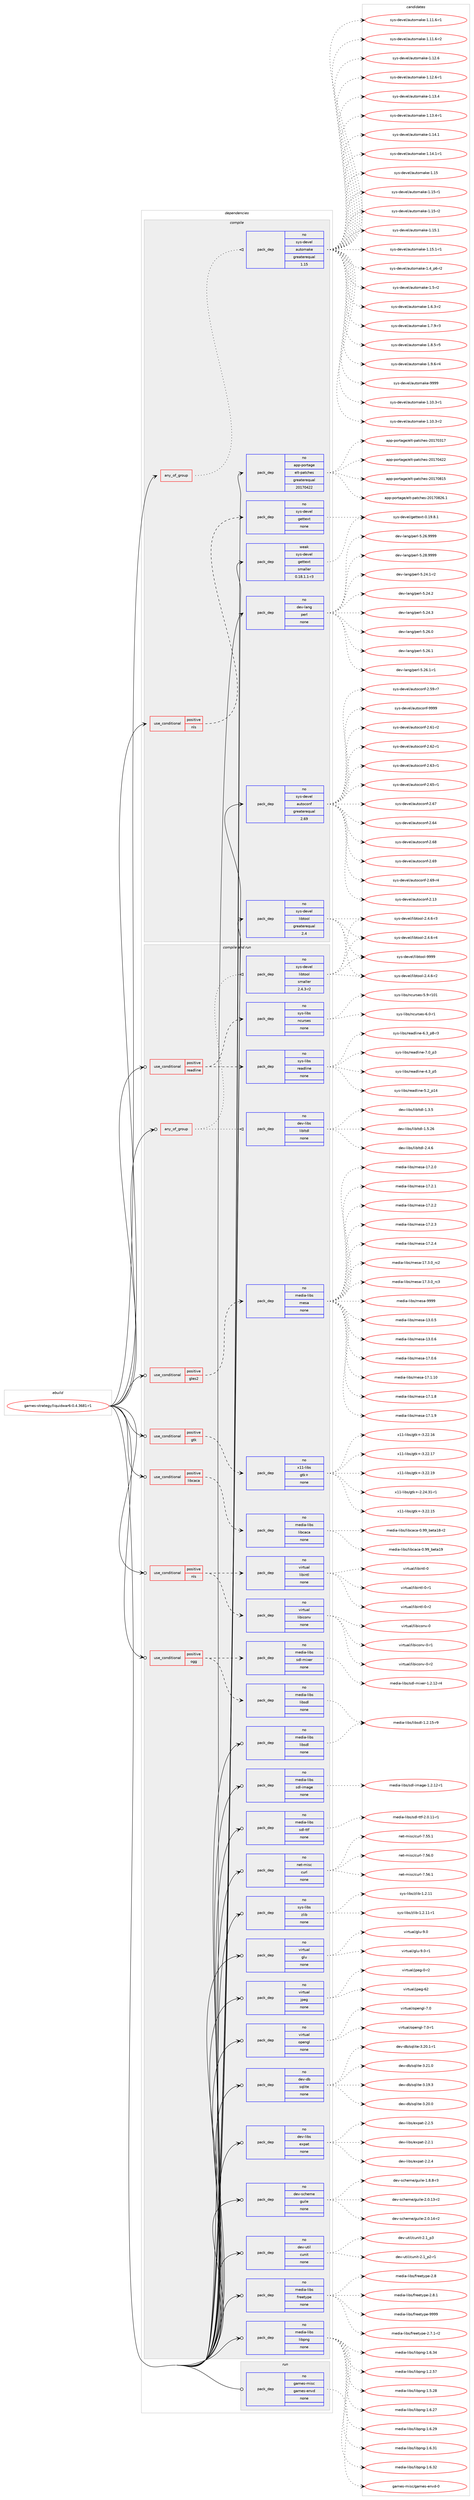 digraph prolog {

# *************
# Graph options
# *************

newrank=true;
concentrate=true;
compound=true;
graph [rankdir=LR,fontname=Helvetica,fontsize=10,ranksep=1.5];#, ranksep=2.5, nodesep=0.2];
edge  [arrowhead=vee];
node  [fontname=Helvetica,fontsize=10];

# **********
# The ebuild
# **********

subgraph cluster_leftcol {
color=gray;
rank=same;
label=<<i>ebuild</i>>;
id [label="games-strategy/liquidwar6-0.4.3681-r1", color=red, width=4, href="../games-strategy/liquidwar6-0.4.3681-r1.svg"];
}

# ****************
# The dependencies
# ****************

subgraph cluster_midcol {
color=gray;
label=<<i>dependencies</i>>;
subgraph cluster_compile {
fillcolor="#eeeeee";
style=filled;
label=<<i>compile</i>>;
subgraph any4714 {
dependency304574 [label=<<TABLE BORDER="0" CELLBORDER="1" CELLSPACING="0" CELLPADDING="4"><TR><TD CELLPADDING="10">any_of_group</TD></TR></TABLE>>, shape=none, color=red];subgraph pack218601 {
dependency304575 [label=<<TABLE BORDER="0" CELLBORDER="1" CELLSPACING="0" CELLPADDING="4" WIDTH="220"><TR><TD ROWSPAN="6" CELLPADDING="30">pack_dep</TD></TR><TR><TD WIDTH="110">no</TD></TR><TR><TD>sys-devel</TD></TR><TR><TD>automake</TD></TR><TR><TD>greaterequal</TD></TR><TR><TD>1.15</TD></TR></TABLE>>, shape=none, color=blue];
}
dependency304574:e -> dependency304575:w [weight=20,style="dotted",arrowhead="oinv"];
}
id:e -> dependency304574:w [weight=20,style="solid",arrowhead="vee"];
subgraph cond81201 {
dependency304576 [label=<<TABLE BORDER="0" CELLBORDER="1" CELLSPACING="0" CELLPADDING="4"><TR><TD ROWSPAN="3" CELLPADDING="10">use_conditional</TD></TR><TR><TD>positive</TD></TR><TR><TD>nls</TD></TR></TABLE>>, shape=none, color=red];
subgraph pack218602 {
dependency304577 [label=<<TABLE BORDER="0" CELLBORDER="1" CELLSPACING="0" CELLPADDING="4" WIDTH="220"><TR><TD ROWSPAN="6" CELLPADDING="30">pack_dep</TD></TR><TR><TD WIDTH="110">no</TD></TR><TR><TD>sys-devel</TD></TR><TR><TD>gettext</TD></TR><TR><TD>none</TD></TR><TR><TD></TD></TR></TABLE>>, shape=none, color=blue];
}
dependency304576:e -> dependency304577:w [weight=20,style="dashed",arrowhead="vee"];
}
id:e -> dependency304576:w [weight=20,style="solid",arrowhead="vee"];
subgraph pack218603 {
dependency304578 [label=<<TABLE BORDER="0" CELLBORDER="1" CELLSPACING="0" CELLPADDING="4" WIDTH="220"><TR><TD ROWSPAN="6" CELLPADDING="30">pack_dep</TD></TR><TR><TD WIDTH="110">no</TD></TR><TR><TD>app-portage</TD></TR><TR><TD>elt-patches</TD></TR><TR><TD>greaterequal</TD></TR><TR><TD>20170422</TD></TR></TABLE>>, shape=none, color=blue];
}
id:e -> dependency304578:w [weight=20,style="solid",arrowhead="vee"];
subgraph pack218604 {
dependency304579 [label=<<TABLE BORDER="0" CELLBORDER="1" CELLSPACING="0" CELLPADDING="4" WIDTH="220"><TR><TD ROWSPAN="6" CELLPADDING="30">pack_dep</TD></TR><TR><TD WIDTH="110">no</TD></TR><TR><TD>dev-lang</TD></TR><TR><TD>perl</TD></TR><TR><TD>none</TD></TR><TR><TD></TD></TR></TABLE>>, shape=none, color=blue];
}
id:e -> dependency304579:w [weight=20,style="solid",arrowhead="vee"];
subgraph pack218605 {
dependency304580 [label=<<TABLE BORDER="0" CELLBORDER="1" CELLSPACING="0" CELLPADDING="4" WIDTH="220"><TR><TD ROWSPAN="6" CELLPADDING="30">pack_dep</TD></TR><TR><TD WIDTH="110">no</TD></TR><TR><TD>sys-devel</TD></TR><TR><TD>autoconf</TD></TR><TR><TD>greaterequal</TD></TR><TR><TD>2.69</TD></TR></TABLE>>, shape=none, color=blue];
}
id:e -> dependency304580:w [weight=20,style="solid",arrowhead="vee"];
subgraph pack218606 {
dependency304581 [label=<<TABLE BORDER="0" CELLBORDER="1" CELLSPACING="0" CELLPADDING="4" WIDTH="220"><TR><TD ROWSPAN="6" CELLPADDING="30">pack_dep</TD></TR><TR><TD WIDTH="110">no</TD></TR><TR><TD>sys-devel</TD></TR><TR><TD>libtool</TD></TR><TR><TD>greaterequal</TD></TR><TR><TD>2.4</TD></TR></TABLE>>, shape=none, color=blue];
}
id:e -> dependency304581:w [weight=20,style="solid",arrowhead="vee"];
subgraph pack218607 {
dependency304582 [label=<<TABLE BORDER="0" CELLBORDER="1" CELLSPACING="0" CELLPADDING="4" WIDTH="220"><TR><TD ROWSPAN="6" CELLPADDING="30">pack_dep</TD></TR><TR><TD WIDTH="110">weak</TD></TR><TR><TD>sys-devel</TD></TR><TR><TD>gettext</TD></TR><TR><TD>smaller</TD></TR><TR><TD>0.18.1.1-r3</TD></TR></TABLE>>, shape=none, color=blue];
}
id:e -> dependency304582:w [weight=20,style="solid",arrowhead="vee"];
}
subgraph cluster_compileandrun {
fillcolor="#eeeeee";
style=filled;
label=<<i>compile and run</i>>;
subgraph any4715 {
dependency304583 [label=<<TABLE BORDER="0" CELLBORDER="1" CELLSPACING="0" CELLPADDING="4"><TR><TD CELLPADDING="10">any_of_group</TD></TR></TABLE>>, shape=none, color=red];subgraph pack218608 {
dependency304584 [label=<<TABLE BORDER="0" CELLBORDER="1" CELLSPACING="0" CELLPADDING="4" WIDTH="220"><TR><TD ROWSPAN="6" CELLPADDING="30">pack_dep</TD></TR><TR><TD WIDTH="110">no</TD></TR><TR><TD>dev-libs</TD></TR><TR><TD>libltdl</TD></TR><TR><TD>none</TD></TR><TR><TD></TD></TR></TABLE>>, shape=none, color=blue];
}
dependency304583:e -> dependency304584:w [weight=20,style="dotted",arrowhead="oinv"];
subgraph pack218609 {
dependency304585 [label=<<TABLE BORDER="0" CELLBORDER="1" CELLSPACING="0" CELLPADDING="4" WIDTH="220"><TR><TD ROWSPAN="6" CELLPADDING="30">pack_dep</TD></TR><TR><TD WIDTH="110">no</TD></TR><TR><TD>sys-devel</TD></TR><TR><TD>libtool</TD></TR><TR><TD>smaller</TD></TR><TR><TD>2.4.3-r2</TD></TR></TABLE>>, shape=none, color=blue];
}
dependency304583:e -> dependency304585:w [weight=20,style="dotted",arrowhead="oinv"];
}
id:e -> dependency304583:w [weight=20,style="solid",arrowhead="odotvee"];
subgraph cond81202 {
dependency304586 [label=<<TABLE BORDER="0" CELLBORDER="1" CELLSPACING="0" CELLPADDING="4"><TR><TD ROWSPAN="3" CELLPADDING="10">use_conditional</TD></TR><TR><TD>positive</TD></TR><TR><TD>gles2</TD></TR></TABLE>>, shape=none, color=red];
subgraph pack218610 {
dependency304587 [label=<<TABLE BORDER="0" CELLBORDER="1" CELLSPACING="0" CELLPADDING="4" WIDTH="220"><TR><TD ROWSPAN="6" CELLPADDING="30">pack_dep</TD></TR><TR><TD WIDTH="110">no</TD></TR><TR><TD>media-libs</TD></TR><TR><TD>mesa</TD></TR><TR><TD>none</TD></TR><TR><TD></TD></TR></TABLE>>, shape=none, color=blue];
}
dependency304586:e -> dependency304587:w [weight=20,style="dashed",arrowhead="vee"];
}
id:e -> dependency304586:w [weight=20,style="solid",arrowhead="odotvee"];
subgraph cond81203 {
dependency304588 [label=<<TABLE BORDER="0" CELLBORDER="1" CELLSPACING="0" CELLPADDING="4"><TR><TD ROWSPAN="3" CELLPADDING="10">use_conditional</TD></TR><TR><TD>positive</TD></TR><TR><TD>gtk</TD></TR></TABLE>>, shape=none, color=red];
subgraph pack218611 {
dependency304589 [label=<<TABLE BORDER="0" CELLBORDER="1" CELLSPACING="0" CELLPADDING="4" WIDTH="220"><TR><TD ROWSPAN="6" CELLPADDING="30">pack_dep</TD></TR><TR><TD WIDTH="110">no</TD></TR><TR><TD>x11-libs</TD></TR><TR><TD>gtk+</TD></TR><TR><TD>none</TD></TR><TR><TD></TD></TR></TABLE>>, shape=none, color=blue];
}
dependency304588:e -> dependency304589:w [weight=20,style="dashed",arrowhead="vee"];
}
id:e -> dependency304588:w [weight=20,style="solid",arrowhead="odotvee"];
subgraph cond81204 {
dependency304590 [label=<<TABLE BORDER="0" CELLBORDER="1" CELLSPACING="0" CELLPADDING="4"><TR><TD ROWSPAN="3" CELLPADDING="10">use_conditional</TD></TR><TR><TD>positive</TD></TR><TR><TD>libcaca</TD></TR></TABLE>>, shape=none, color=red];
subgraph pack218612 {
dependency304591 [label=<<TABLE BORDER="0" CELLBORDER="1" CELLSPACING="0" CELLPADDING="4" WIDTH="220"><TR><TD ROWSPAN="6" CELLPADDING="30">pack_dep</TD></TR><TR><TD WIDTH="110">no</TD></TR><TR><TD>media-libs</TD></TR><TR><TD>libcaca</TD></TR><TR><TD>none</TD></TR><TR><TD></TD></TR></TABLE>>, shape=none, color=blue];
}
dependency304590:e -> dependency304591:w [weight=20,style="dashed",arrowhead="vee"];
}
id:e -> dependency304590:w [weight=20,style="solid",arrowhead="odotvee"];
subgraph cond81205 {
dependency304592 [label=<<TABLE BORDER="0" CELLBORDER="1" CELLSPACING="0" CELLPADDING="4"><TR><TD ROWSPAN="3" CELLPADDING="10">use_conditional</TD></TR><TR><TD>positive</TD></TR><TR><TD>nls</TD></TR></TABLE>>, shape=none, color=red];
subgraph pack218613 {
dependency304593 [label=<<TABLE BORDER="0" CELLBORDER="1" CELLSPACING="0" CELLPADDING="4" WIDTH="220"><TR><TD ROWSPAN="6" CELLPADDING="30">pack_dep</TD></TR><TR><TD WIDTH="110">no</TD></TR><TR><TD>virtual</TD></TR><TR><TD>libintl</TD></TR><TR><TD>none</TD></TR><TR><TD></TD></TR></TABLE>>, shape=none, color=blue];
}
dependency304592:e -> dependency304593:w [weight=20,style="dashed",arrowhead="vee"];
subgraph pack218614 {
dependency304594 [label=<<TABLE BORDER="0" CELLBORDER="1" CELLSPACING="0" CELLPADDING="4" WIDTH="220"><TR><TD ROWSPAN="6" CELLPADDING="30">pack_dep</TD></TR><TR><TD WIDTH="110">no</TD></TR><TR><TD>virtual</TD></TR><TR><TD>libiconv</TD></TR><TR><TD>none</TD></TR><TR><TD></TD></TR></TABLE>>, shape=none, color=blue];
}
dependency304592:e -> dependency304594:w [weight=20,style="dashed",arrowhead="vee"];
}
id:e -> dependency304592:w [weight=20,style="solid",arrowhead="odotvee"];
subgraph cond81206 {
dependency304595 [label=<<TABLE BORDER="0" CELLBORDER="1" CELLSPACING="0" CELLPADDING="4"><TR><TD ROWSPAN="3" CELLPADDING="10">use_conditional</TD></TR><TR><TD>positive</TD></TR><TR><TD>ogg</TD></TR></TABLE>>, shape=none, color=red];
subgraph pack218615 {
dependency304596 [label=<<TABLE BORDER="0" CELLBORDER="1" CELLSPACING="0" CELLPADDING="4" WIDTH="220"><TR><TD ROWSPAN="6" CELLPADDING="30">pack_dep</TD></TR><TR><TD WIDTH="110">no</TD></TR><TR><TD>media-libs</TD></TR><TR><TD>libsdl</TD></TR><TR><TD>none</TD></TR><TR><TD></TD></TR></TABLE>>, shape=none, color=blue];
}
dependency304595:e -> dependency304596:w [weight=20,style="dashed",arrowhead="vee"];
subgraph pack218616 {
dependency304597 [label=<<TABLE BORDER="0" CELLBORDER="1" CELLSPACING="0" CELLPADDING="4" WIDTH="220"><TR><TD ROWSPAN="6" CELLPADDING="30">pack_dep</TD></TR><TR><TD WIDTH="110">no</TD></TR><TR><TD>media-libs</TD></TR><TR><TD>sdl-mixer</TD></TR><TR><TD>none</TD></TR><TR><TD></TD></TR></TABLE>>, shape=none, color=blue];
}
dependency304595:e -> dependency304597:w [weight=20,style="dashed",arrowhead="vee"];
}
id:e -> dependency304595:w [weight=20,style="solid",arrowhead="odotvee"];
subgraph cond81207 {
dependency304598 [label=<<TABLE BORDER="0" CELLBORDER="1" CELLSPACING="0" CELLPADDING="4"><TR><TD ROWSPAN="3" CELLPADDING="10">use_conditional</TD></TR><TR><TD>positive</TD></TR><TR><TD>readline</TD></TR></TABLE>>, shape=none, color=red];
subgraph pack218617 {
dependency304599 [label=<<TABLE BORDER="0" CELLBORDER="1" CELLSPACING="0" CELLPADDING="4" WIDTH="220"><TR><TD ROWSPAN="6" CELLPADDING="30">pack_dep</TD></TR><TR><TD WIDTH="110">no</TD></TR><TR><TD>sys-libs</TD></TR><TR><TD>ncurses</TD></TR><TR><TD>none</TD></TR><TR><TD></TD></TR></TABLE>>, shape=none, color=blue];
}
dependency304598:e -> dependency304599:w [weight=20,style="dashed",arrowhead="vee"];
subgraph pack218618 {
dependency304600 [label=<<TABLE BORDER="0" CELLBORDER="1" CELLSPACING="0" CELLPADDING="4" WIDTH="220"><TR><TD ROWSPAN="6" CELLPADDING="30">pack_dep</TD></TR><TR><TD WIDTH="110">no</TD></TR><TR><TD>sys-libs</TD></TR><TR><TD>readline</TD></TR><TR><TD>none</TD></TR><TR><TD></TD></TR></TABLE>>, shape=none, color=blue];
}
dependency304598:e -> dependency304600:w [weight=20,style="dashed",arrowhead="vee"];
}
id:e -> dependency304598:w [weight=20,style="solid",arrowhead="odotvee"];
subgraph pack218619 {
dependency304601 [label=<<TABLE BORDER="0" CELLBORDER="1" CELLSPACING="0" CELLPADDING="4" WIDTH="220"><TR><TD ROWSPAN="6" CELLPADDING="30">pack_dep</TD></TR><TR><TD WIDTH="110">no</TD></TR><TR><TD>dev-db</TD></TR><TR><TD>sqlite</TD></TR><TR><TD>none</TD></TR><TR><TD></TD></TR></TABLE>>, shape=none, color=blue];
}
id:e -> dependency304601:w [weight=20,style="solid",arrowhead="odotvee"];
subgraph pack218620 {
dependency304602 [label=<<TABLE BORDER="0" CELLBORDER="1" CELLSPACING="0" CELLPADDING="4" WIDTH="220"><TR><TD ROWSPAN="6" CELLPADDING="30">pack_dep</TD></TR><TR><TD WIDTH="110">no</TD></TR><TR><TD>dev-libs</TD></TR><TR><TD>expat</TD></TR><TR><TD>none</TD></TR><TR><TD></TD></TR></TABLE>>, shape=none, color=blue];
}
id:e -> dependency304602:w [weight=20,style="solid",arrowhead="odotvee"];
subgraph pack218621 {
dependency304603 [label=<<TABLE BORDER="0" CELLBORDER="1" CELLSPACING="0" CELLPADDING="4" WIDTH="220"><TR><TD ROWSPAN="6" CELLPADDING="30">pack_dep</TD></TR><TR><TD WIDTH="110">no</TD></TR><TR><TD>dev-scheme</TD></TR><TR><TD>guile</TD></TR><TR><TD>none</TD></TR><TR><TD></TD></TR></TABLE>>, shape=none, color=blue];
}
id:e -> dependency304603:w [weight=20,style="solid",arrowhead="odotvee"];
subgraph pack218622 {
dependency304604 [label=<<TABLE BORDER="0" CELLBORDER="1" CELLSPACING="0" CELLPADDING="4" WIDTH="220"><TR><TD ROWSPAN="6" CELLPADDING="30">pack_dep</TD></TR><TR><TD WIDTH="110">no</TD></TR><TR><TD>dev-util</TD></TR><TR><TD>cunit</TD></TR><TR><TD>none</TD></TR><TR><TD></TD></TR></TABLE>>, shape=none, color=blue];
}
id:e -> dependency304604:w [weight=20,style="solid",arrowhead="odotvee"];
subgraph pack218623 {
dependency304605 [label=<<TABLE BORDER="0" CELLBORDER="1" CELLSPACING="0" CELLPADDING="4" WIDTH="220"><TR><TD ROWSPAN="6" CELLPADDING="30">pack_dep</TD></TR><TR><TD WIDTH="110">no</TD></TR><TR><TD>media-libs</TD></TR><TR><TD>freetype</TD></TR><TR><TD>none</TD></TR><TR><TD></TD></TR></TABLE>>, shape=none, color=blue];
}
id:e -> dependency304605:w [weight=20,style="solid",arrowhead="odotvee"];
subgraph pack218624 {
dependency304606 [label=<<TABLE BORDER="0" CELLBORDER="1" CELLSPACING="0" CELLPADDING="4" WIDTH="220"><TR><TD ROWSPAN="6" CELLPADDING="30">pack_dep</TD></TR><TR><TD WIDTH="110">no</TD></TR><TR><TD>media-libs</TD></TR><TR><TD>libpng</TD></TR><TR><TD>none</TD></TR><TR><TD></TD></TR></TABLE>>, shape=none, color=blue];
}
id:e -> dependency304606:w [weight=20,style="solid",arrowhead="odotvee"];
subgraph pack218625 {
dependency304607 [label=<<TABLE BORDER="0" CELLBORDER="1" CELLSPACING="0" CELLPADDING="4" WIDTH="220"><TR><TD ROWSPAN="6" CELLPADDING="30">pack_dep</TD></TR><TR><TD WIDTH="110">no</TD></TR><TR><TD>media-libs</TD></TR><TR><TD>libsdl</TD></TR><TR><TD>none</TD></TR><TR><TD></TD></TR></TABLE>>, shape=none, color=blue];
}
id:e -> dependency304607:w [weight=20,style="solid",arrowhead="odotvee"];
subgraph pack218626 {
dependency304608 [label=<<TABLE BORDER="0" CELLBORDER="1" CELLSPACING="0" CELLPADDING="4" WIDTH="220"><TR><TD ROWSPAN="6" CELLPADDING="30">pack_dep</TD></TR><TR><TD WIDTH="110">no</TD></TR><TR><TD>media-libs</TD></TR><TR><TD>sdl-image</TD></TR><TR><TD>none</TD></TR><TR><TD></TD></TR></TABLE>>, shape=none, color=blue];
}
id:e -> dependency304608:w [weight=20,style="solid",arrowhead="odotvee"];
subgraph pack218627 {
dependency304609 [label=<<TABLE BORDER="0" CELLBORDER="1" CELLSPACING="0" CELLPADDING="4" WIDTH="220"><TR><TD ROWSPAN="6" CELLPADDING="30">pack_dep</TD></TR><TR><TD WIDTH="110">no</TD></TR><TR><TD>media-libs</TD></TR><TR><TD>sdl-ttf</TD></TR><TR><TD>none</TD></TR><TR><TD></TD></TR></TABLE>>, shape=none, color=blue];
}
id:e -> dependency304609:w [weight=20,style="solid",arrowhead="odotvee"];
subgraph pack218628 {
dependency304610 [label=<<TABLE BORDER="0" CELLBORDER="1" CELLSPACING="0" CELLPADDING="4" WIDTH="220"><TR><TD ROWSPAN="6" CELLPADDING="30">pack_dep</TD></TR><TR><TD WIDTH="110">no</TD></TR><TR><TD>net-misc</TD></TR><TR><TD>curl</TD></TR><TR><TD>none</TD></TR><TR><TD></TD></TR></TABLE>>, shape=none, color=blue];
}
id:e -> dependency304610:w [weight=20,style="solid",arrowhead="odotvee"];
subgraph pack218629 {
dependency304611 [label=<<TABLE BORDER="0" CELLBORDER="1" CELLSPACING="0" CELLPADDING="4" WIDTH="220"><TR><TD ROWSPAN="6" CELLPADDING="30">pack_dep</TD></TR><TR><TD WIDTH="110">no</TD></TR><TR><TD>sys-libs</TD></TR><TR><TD>zlib</TD></TR><TR><TD>none</TD></TR><TR><TD></TD></TR></TABLE>>, shape=none, color=blue];
}
id:e -> dependency304611:w [weight=20,style="solid",arrowhead="odotvee"];
subgraph pack218630 {
dependency304612 [label=<<TABLE BORDER="0" CELLBORDER="1" CELLSPACING="0" CELLPADDING="4" WIDTH="220"><TR><TD ROWSPAN="6" CELLPADDING="30">pack_dep</TD></TR><TR><TD WIDTH="110">no</TD></TR><TR><TD>virtual</TD></TR><TR><TD>glu</TD></TR><TR><TD>none</TD></TR><TR><TD></TD></TR></TABLE>>, shape=none, color=blue];
}
id:e -> dependency304612:w [weight=20,style="solid",arrowhead="odotvee"];
subgraph pack218631 {
dependency304613 [label=<<TABLE BORDER="0" CELLBORDER="1" CELLSPACING="0" CELLPADDING="4" WIDTH="220"><TR><TD ROWSPAN="6" CELLPADDING="30">pack_dep</TD></TR><TR><TD WIDTH="110">no</TD></TR><TR><TD>virtual</TD></TR><TR><TD>jpeg</TD></TR><TR><TD>none</TD></TR><TR><TD></TD></TR></TABLE>>, shape=none, color=blue];
}
id:e -> dependency304613:w [weight=20,style="solid",arrowhead="odotvee"];
subgraph pack218632 {
dependency304614 [label=<<TABLE BORDER="0" CELLBORDER="1" CELLSPACING="0" CELLPADDING="4" WIDTH="220"><TR><TD ROWSPAN="6" CELLPADDING="30">pack_dep</TD></TR><TR><TD WIDTH="110">no</TD></TR><TR><TD>virtual</TD></TR><TR><TD>opengl</TD></TR><TR><TD>none</TD></TR><TR><TD></TD></TR></TABLE>>, shape=none, color=blue];
}
id:e -> dependency304614:w [weight=20,style="solid",arrowhead="odotvee"];
}
subgraph cluster_run {
fillcolor="#eeeeee";
style=filled;
label=<<i>run</i>>;
subgraph pack218633 {
dependency304615 [label=<<TABLE BORDER="0" CELLBORDER="1" CELLSPACING="0" CELLPADDING="4" WIDTH="220"><TR><TD ROWSPAN="6" CELLPADDING="30">pack_dep</TD></TR><TR><TD WIDTH="110">no</TD></TR><TR><TD>games-misc</TD></TR><TR><TD>games-envd</TD></TR><TR><TD>none</TD></TR><TR><TD></TD></TR></TABLE>>, shape=none, color=blue];
}
id:e -> dependency304615:w [weight=20,style="solid",arrowhead="odot"];
}
}

# **************
# The candidates
# **************

subgraph cluster_choices {
rank=same;
color=gray;
label=<<i>candidates</i>>;

subgraph choice218601 {
color=black;
nodesep=1;
choice11512111545100101118101108479711711611110997107101454946494846514511449 [label="sys-devel/automake-1.10.3-r1", color=red, width=4,href="../sys-devel/automake-1.10.3-r1.svg"];
choice11512111545100101118101108479711711611110997107101454946494846514511450 [label="sys-devel/automake-1.10.3-r2", color=red, width=4,href="../sys-devel/automake-1.10.3-r2.svg"];
choice11512111545100101118101108479711711611110997107101454946494946544511449 [label="sys-devel/automake-1.11.6-r1", color=red, width=4,href="../sys-devel/automake-1.11.6-r1.svg"];
choice11512111545100101118101108479711711611110997107101454946494946544511450 [label="sys-devel/automake-1.11.6-r2", color=red, width=4,href="../sys-devel/automake-1.11.6-r2.svg"];
choice1151211154510010111810110847971171161111099710710145494649504654 [label="sys-devel/automake-1.12.6", color=red, width=4,href="../sys-devel/automake-1.12.6.svg"];
choice11512111545100101118101108479711711611110997107101454946495046544511449 [label="sys-devel/automake-1.12.6-r1", color=red, width=4,href="../sys-devel/automake-1.12.6-r1.svg"];
choice1151211154510010111810110847971171161111099710710145494649514652 [label="sys-devel/automake-1.13.4", color=red, width=4,href="../sys-devel/automake-1.13.4.svg"];
choice11512111545100101118101108479711711611110997107101454946495146524511449 [label="sys-devel/automake-1.13.4-r1", color=red, width=4,href="../sys-devel/automake-1.13.4-r1.svg"];
choice1151211154510010111810110847971171161111099710710145494649524649 [label="sys-devel/automake-1.14.1", color=red, width=4,href="../sys-devel/automake-1.14.1.svg"];
choice11512111545100101118101108479711711611110997107101454946495246494511449 [label="sys-devel/automake-1.14.1-r1", color=red, width=4,href="../sys-devel/automake-1.14.1-r1.svg"];
choice115121115451001011181011084797117116111109971071014549464953 [label="sys-devel/automake-1.15", color=red, width=4,href="../sys-devel/automake-1.15.svg"];
choice1151211154510010111810110847971171161111099710710145494649534511449 [label="sys-devel/automake-1.15-r1", color=red, width=4,href="../sys-devel/automake-1.15-r1.svg"];
choice1151211154510010111810110847971171161111099710710145494649534511450 [label="sys-devel/automake-1.15-r2", color=red, width=4,href="../sys-devel/automake-1.15-r2.svg"];
choice1151211154510010111810110847971171161111099710710145494649534649 [label="sys-devel/automake-1.15.1", color=red, width=4,href="../sys-devel/automake-1.15.1.svg"];
choice11512111545100101118101108479711711611110997107101454946495346494511449 [label="sys-devel/automake-1.15.1-r1", color=red, width=4,href="../sys-devel/automake-1.15.1-r1.svg"];
choice115121115451001011181011084797117116111109971071014549465295112544511450 [label="sys-devel/automake-1.4_p6-r2", color=red, width=4,href="../sys-devel/automake-1.4_p6-r2.svg"];
choice11512111545100101118101108479711711611110997107101454946534511450 [label="sys-devel/automake-1.5-r2", color=red, width=4,href="../sys-devel/automake-1.5-r2.svg"];
choice115121115451001011181011084797117116111109971071014549465446514511450 [label="sys-devel/automake-1.6.3-r2", color=red, width=4,href="../sys-devel/automake-1.6.3-r2.svg"];
choice115121115451001011181011084797117116111109971071014549465546574511451 [label="sys-devel/automake-1.7.9-r3", color=red, width=4,href="../sys-devel/automake-1.7.9-r3.svg"];
choice115121115451001011181011084797117116111109971071014549465646534511453 [label="sys-devel/automake-1.8.5-r5", color=red, width=4,href="../sys-devel/automake-1.8.5-r5.svg"];
choice115121115451001011181011084797117116111109971071014549465746544511452 [label="sys-devel/automake-1.9.6-r4", color=red, width=4,href="../sys-devel/automake-1.9.6-r4.svg"];
choice115121115451001011181011084797117116111109971071014557575757 [label="sys-devel/automake-9999", color=red, width=4,href="../sys-devel/automake-9999.svg"];
dependency304575:e -> choice11512111545100101118101108479711711611110997107101454946494846514511449:w [style=dotted,weight="100"];
dependency304575:e -> choice11512111545100101118101108479711711611110997107101454946494846514511450:w [style=dotted,weight="100"];
dependency304575:e -> choice11512111545100101118101108479711711611110997107101454946494946544511449:w [style=dotted,weight="100"];
dependency304575:e -> choice11512111545100101118101108479711711611110997107101454946494946544511450:w [style=dotted,weight="100"];
dependency304575:e -> choice1151211154510010111810110847971171161111099710710145494649504654:w [style=dotted,weight="100"];
dependency304575:e -> choice11512111545100101118101108479711711611110997107101454946495046544511449:w [style=dotted,weight="100"];
dependency304575:e -> choice1151211154510010111810110847971171161111099710710145494649514652:w [style=dotted,weight="100"];
dependency304575:e -> choice11512111545100101118101108479711711611110997107101454946495146524511449:w [style=dotted,weight="100"];
dependency304575:e -> choice1151211154510010111810110847971171161111099710710145494649524649:w [style=dotted,weight="100"];
dependency304575:e -> choice11512111545100101118101108479711711611110997107101454946495246494511449:w [style=dotted,weight="100"];
dependency304575:e -> choice115121115451001011181011084797117116111109971071014549464953:w [style=dotted,weight="100"];
dependency304575:e -> choice1151211154510010111810110847971171161111099710710145494649534511449:w [style=dotted,weight="100"];
dependency304575:e -> choice1151211154510010111810110847971171161111099710710145494649534511450:w [style=dotted,weight="100"];
dependency304575:e -> choice1151211154510010111810110847971171161111099710710145494649534649:w [style=dotted,weight="100"];
dependency304575:e -> choice11512111545100101118101108479711711611110997107101454946495346494511449:w [style=dotted,weight="100"];
dependency304575:e -> choice115121115451001011181011084797117116111109971071014549465295112544511450:w [style=dotted,weight="100"];
dependency304575:e -> choice11512111545100101118101108479711711611110997107101454946534511450:w [style=dotted,weight="100"];
dependency304575:e -> choice115121115451001011181011084797117116111109971071014549465446514511450:w [style=dotted,weight="100"];
dependency304575:e -> choice115121115451001011181011084797117116111109971071014549465546574511451:w [style=dotted,weight="100"];
dependency304575:e -> choice115121115451001011181011084797117116111109971071014549465646534511453:w [style=dotted,weight="100"];
dependency304575:e -> choice115121115451001011181011084797117116111109971071014549465746544511452:w [style=dotted,weight="100"];
dependency304575:e -> choice115121115451001011181011084797117116111109971071014557575757:w [style=dotted,weight="100"];
}
subgraph choice218602 {
color=black;
nodesep=1;
choice1151211154510010111810110847103101116116101120116454846495746564649 [label="sys-devel/gettext-0.19.8.1", color=red, width=4,href="../sys-devel/gettext-0.19.8.1.svg"];
dependency304577:e -> choice1151211154510010111810110847103101116116101120116454846495746564649:w [style=dotted,weight="100"];
}
subgraph choice218603 {
color=black;
nodesep=1;
choice97112112451121111141169710310147101108116451129711699104101115455048495548514955 [label="app-portage/elt-patches-20170317", color=red, width=4,href="../app-portage/elt-patches-20170317.svg"];
choice97112112451121111141169710310147101108116451129711699104101115455048495548525050 [label="app-portage/elt-patches-20170422", color=red, width=4,href="../app-portage/elt-patches-20170422.svg"];
choice97112112451121111141169710310147101108116451129711699104101115455048495548564953 [label="app-portage/elt-patches-20170815", color=red, width=4,href="../app-portage/elt-patches-20170815.svg"];
choice971121124511211111411697103101471011081164511297116991041011154550484955485650544649 [label="app-portage/elt-patches-20170826.1", color=red, width=4,href="../app-portage/elt-patches-20170826.1.svg"];
dependency304578:e -> choice97112112451121111141169710310147101108116451129711699104101115455048495548514955:w [style=dotted,weight="100"];
dependency304578:e -> choice97112112451121111141169710310147101108116451129711699104101115455048495548525050:w [style=dotted,weight="100"];
dependency304578:e -> choice97112112451121111141169710310147101108116451129711699104101115455048495548564953:w [style=dotted,weight="100"];
dependency304578:e -> choice971121124511211111411697103101471011081164511297116991041011154550484955485650544649:w [style=dotted,weight="100"];
}
subgraph choice218604 {
color=black;
nodesep=1;
choice100101118451089711010347112101114108455346505246494511450 [label="dev-lang/perl-5.24.1-r2", color=red, width=4,href="../dev-lang/perl-5.24.1-r2.svg"];
choice10010111845108971101034711210111410845534650524650 [label="dev-lang/perl-5.24.2", color=red, width=4,href="../dev-lang/perl-5.24.2.svg"];
choice10010111845108971101034711210111410845534650524651 [label="dev-lang/perl-5.24.3", color=red, width=4,href="../dev-lang/perl-5.24.3.svg"];
choice10010111845108971101034711210111410845534650544648 [label="dev-lang/perl-5.26.0", color=red, width=4,href="../dev-lang/perl-5.26.0.svg"];
choice10010111845108971101034711210111410845534650544649 [label="dev-lang/perl-5.26.1", color=red, width=4,href="../dev-lang/perl-5.26.1.svg"];
choice100101118451089711010347112101114108455346505446494511449 [label="dev-lang/perl-5.26.1-r1", color=red, width=4,href="../dev-lang/perl-5.26.1-r1.svg"];
choice10010111845108971101034711210111410845534650544657575757 [label="dev-lang/perl-5.26.9999", color=red, width=4,href="../dev-lang/perl-5.26.9999.svg"];
choice10010111845108971101034711210111410845534650564657575757 [label="dev-lang/perl-5.28.9999", color=red, width=4,href="../dev-lang/perl-5.28.9999.svg"];
dependency304579:e -> choice100101118451089711010347112101114108455346505246494511450:w [style=dotted,weight="100"];
dependency304579:e -> choice10010111845108971101034711210111410845534650524650:w [style=dotted,weight="100"];
dependency304579:e -> choice10010111845108971101034711210111410845534650524651:w [style=dotted,weight="100"];
dependency304579:e -> choice10010111845108971101034711210111410845534650544648:w [style=dotted,weight="100"];
dependency304579:e -> choice10010111845108971101034711210111410845534650544649:w [style=dotted,weight="100"];
dependency304579:e -> choice100101118451089711010347112101114108455346505446494511449:w [style=dotted,weight="100"];
dependency304579:e -> choice10010111845108971101034711210111410845534650544657575757:w [style=dotted,weight="100"];
dependency304579:e -> choice10010111845108971101034711210111410845534650564657575757:w [style=dotted,weight="100"];
}
subgraph choice218605 {
color=black;
nodesep=1;
choice115121115451001011181011084797117116111991111101024550464951 [label="sys-devel/autoconf-2.13", color=red, width=4,href="../sys-devel/autoconf-2.13.svg"];
choice1151211154510010111810110847971171161119911111010245504653574511455 [label="sys-devel/autoconf-2.59-r7", color=red, width=4,href="../sys-devel/autoconf-2.59-r7.svg"];
choice1151211154510010111810110847971171161119911111010245504654494511450 [label="sys-devel/autoconf-2.61-r2", color=red, width=4,href="../sys-devel/autoconf-2.61-r2.svg"];
choice1151211154510010111810110847971171161119911111010245504654504511449 [label="sys-devel/autoconf-2.62-r1", color=red, width=4,href="../sys-devel/autoconf-2.62-r1.svg"];
choice1151211154510010111810110847971171161119911111010245504654514511449 [label="sys-devel/autoconf-2.63-r1", color=red, width=4,href="../sys-devel/autoconf-2.63-r1.svg"];
choice115121115451001011181011084797117116111991111101024550465452 [label="sys-devel/autoconf-2.64", color=red, width=4,href="../sys-devel/autoconf-2.64.svg"];
choice1151211154510010111810110847971171161119911111010245504654534511449 [label="sys-devel/autoconf-2.65-r1", color=red, width=4,href="../sys-devel/autoconf-2.65-r1.svg"];
choice115121115451001011181011084797117116111991111101024550465455 [label="sys-devel/autoconf-2.67", color=red, width=4,href="../sys-devel/autoconf-2.67.svg"];
choice115121115451001011181011084797117116111991111101024550465456 [label="sys-devel/autoconf-2.68", color=red, width=4,href="../sys-devel/autoconf-2.68.svg"];
choice115121115451001011181011084797117116111991111101024550465457 [label="sys-devel/autoconf-2.69", color=red, width=4,href="../sys-devel/autoconf-2.69.svg"];
choice1151211154510010111810110847971171161119911111010245504654574511452 [label="sys-devel/autoconf-2.69-r4", color=red, width=4,href="../sys-devel/autoconf-2.69-r4.svg"];
choice115121115451001011181011084797117116111991111101024557575757 [label="sys-devel/autoconf-9999", color=red, width=4,href="../sys-devel/autoconf-9999.svg"];
dependency304580:e -> choice115121115451001011181011084797117116111991111101024550464951:w [style=dotted,weight="100"];
dependency304580:e -> choice1151211154510010111810110847971171161119911111010245504653574511455:w [style=dotted,weight="100"];
dependency304580:e -> choice1151211154510010111810110847971171161119911111010245504654494511450:w [style=dotted,weight="100"];
dependency304580:e -> choice1151211154510010111810110847971171161119911111010245504654504511449:w [style=dotted,weight="100"];
dependency304580:e -> choice1151211154510010111810110847971171161119911111010245504654514511449:w [style=dotted,weight="100"];
dependency304580:e -> choice115121115451001011181011084797117116111991111101024550465452:w [style=dotted,weight="100"];
dependency304580:e -> choice1151211154510010111810110847971171161119911111010245504654534511449:w [style=dotted,weight="100"];
dependency304580:e -> choice115121115451001011181011084797117116111991111101024550465455:w [style=dotted,weight="100"];
dependency304580:e -> choice115121115451001011181011084797117116111991111101024550465456:w [style=dotted,weight="100"];
dependency304580:e -> choice115121115451001011181011084797117116111991111101024550465457:w [style=dotted,weight="100"];
dependency304580:e -> choice1151211154510010111810110847971171161119911111010245504654574511452:w [style=dotted,weight="100"];
dependency304580:e -> choice115121115451001011181011084797117116111991111101024557575757:w [style=dotted,weight="100"];
}
subgraph choice218606 {
color=black;
nodesep=1;
choice1151211154510010111810110847108105981161111111084550465246544511450 [label="sys-devel/libtool-2.4.6-r2", color=red, width=4,href="../sys-devel/libtool-2.4.6-r2.svg"];
choice1151211154510010111810110847108105981161111111084550465246544511451 [label="sys-devel/libtool-2.4.6-r3", color=red, width=4,href="../sys-devel/libtool-2.4.6-r3.svg"];
choice1151211154510010111810110847108105981161111111084550465246544511452 [label="sys-devel/libtool-2.4.6-r4", color=red, width=4,href="../sys-devel/libtool-2.4.6-r4.svg"];
choice1151211154510010111810110847108105981161111111084557575757 [label="sys-devel/libtool-9999", color=red, width=4,href="../sys-devel/libtool-9999.svg"];
dependency304581:e -> choice1151211154510010111810110847108105981161111111084550465246544511450:w [style=dotted,weight="100"];
dependency304581:e -> choice1151211154510010111810110847108105981161111111084550465246544511451:w [style=dotted,weight="100"];
dependency304581:e -> choice1151211154510010111810110847108105981161111111084550465246544511452:w [style=dotted,weight="100"];
dependency304581:e -> choice1151211154510010111810110847108105981161111111084557575757:w [style=dotted,weight="100"];
}
subgraph choice218607 {
color=black;
nodesep=1;
choice1151211154510010111810110847103101116116101120116454846495746564649 [label="sys-devel/gettext-0.19.8.1", color=red, width=4,href="../sys-devel/gettext-0.19.8.1.svg"];
dependency304582:e -> choice1151211154510010111810110847103101116116101120116454846495746564649:w [style=dotted,weight="100"];
}
subgraph choice218608 {
color=black;
nodesep=1;
choice10010111845108105981154710810598108116100108454946514653 [label="dev-libs/libltdl-1.3.5", color=red, width=4,href="../dev-libs/libltdl-1.3.5.svg"];
choice1001011184510810598115471081059810811610010845494653465054 [label="dev-libs/libltdl-1.5.26", color=red, width=4,href="../dev-libs/libltdl-1.5.26.svg"];
choice10010111845108105981154710810598108116100108455046524654 [label="dev-libs/libltdl-2.4.6", color=red, width=4,href="../dev-libs/libltdl-2.4.6.svg"];
dependency304584:e -> choice10010111845108105981154710810598108116100108454946514653:w [style=dotted,weight="100"];
dependency304584:e -> choice1001011184510810598115471081059810811610010845494653465054:w [style=dotted,weight="100"];
dependency304584:e -> choice10010111845108105981154710810598108116100108455046524654:w [style=dotted,weight="100"];
}
subgraph choice218609 {
color=black;
nodesep=1;
choice1151211154510010111810110847108105981161111111084550465246544511450 [label="sys-devel/libtool-2.4.6-r2", color=red, width=4,href="../sys-devel/libtool-2.4.6-r2.svg"];
choice1151211154510010111810110847108105981161111111084550465246544511451 [label="sys-devel/libtool-2.4.6-r3", color=red, width=4,href="../sys-devel/libtool-2.4.6-r3.svg"];
choice1151211154510010111810110847108105981161111111084550465246544511452 [label="sys-devel/libtool-2.4.6-r4", color=red, width=4,href="../sys-devel/libtool-2.4.6-r4.svg"];
choice1151211154510010111810110847108105981161111111084557575757 [label="sys-devel/libtool-9999", color=red, width=4,href="../sys-devel/libtool-9999.svg"];
dependency304585:e -> choice1151211154510010111810110847108105981161111111084550465246544511450:w [style=dotted,weight="100"];
dependency304585:e -> choice1151211154510010111810110847108105981161111111084550465246544511451:w [style=dotted,weight="100"];
dependency304585:e -> choice1151211154510010111810110847108105981161111111084550465246544511452:w [style=dotted,weight="100"];
dependency304585:e -> choice1151211154510010111810110847108105981161111111084557575757:w [style=dotted,weight="100"];
}
subgraph choice218610 {
color=black;
nodesep=1;
choice109101100105974510810598115471091011159745495146484653 [label="media-libs/mesa-13.0.5", color=red, width=4,href="../media-libs/mesa-13.0.5.svg"];
choice109101100105974510810598115471091011159745495146484654 [label="media-libs/mesa-13.0.6", color=red, width=4,href="../media-libs/mesa-13.0.6.svg"];
choice109101100105974510810598115471091011159745495546484654 [label="media-libs/mesa-17.0.6", color=red, width=4,href="../media-libs/mesa-17.0.6.svg"];
choice10910110010597451081059811547109101115974549554649464948 [label="media-libs/mesa-17.1.10", color=red, width=4,href="../media-libs/mesa-17.1.10.svg"];
choice109101100105974510810598115471091011159745495546494656 [label="media-libs/mesa-17.1.8", color=red, width=4,href="../media-libs/mesa-17.1.8.svg"];
choice109101100105974510810598115471091011159745495546494657 [label="media-libs/mesa-17.1.9", color=red, width=4,href="../media-libs/mesa-17.1.9.svg"];
choice109101100105974510810598115471091011159745495546504648 [label="media-libs/mesa-17.2.0", color=red, width=4,href="../media-libs/mesa-17.2.0.svg"];
choice109101100105974510810598115471091011159745495546504649 [label="media-libs/mesa-17.2.1", color=red, width=4,href="../media-libs/mesa-17.2.1.svg"];
choice109101100105974510810598115471091011159745495546504650 [label="media-libs/mesa-17.2.2", color=red, width=4,href="../media-libs/mesa-17.2.2.svg"];
choice109101100105974510810598115471091011159745495546504651 [label="media-libs/mesa-17.2.3", color=red, width=4,href="../media-libs/mesa-17.2.3.svg"];
choice109101100105974510810598115471091011159745495546504652 [label="media-libs/mesa-17.2.4", color=red, width=4,href="../media-libs/mesa-17.2.4.svg"];
choice109101100105974510810598115471091011159745495546514648951149950 [label="media-libs/mesa-17.3.0_rc2", color=red, width=4,href="../media-libs/mesa-17.3.0_rc2.svg"];
choice109101100105974510810598115471091011159745495546514648951149951 [label="media-libs/mesa-17.3.0_rc3", color=red, width=4,href="../media-libs/mesa-17.3.0_rc3.svg"];
choice10910110010597451081059811547109101115974557575757 [label="media-libs/mesa-9999", color=red, width=4,href="../media-libs/mesa-9999.svg"];
dependency304587:e -> choice109101100105974510810598115471091011159745495146484653:w [style=dotted,weight="100"];
dependency304587:e -> choice109101100105974510810598115471091011159745495146484654:w [style=dotted,weight="100"];
dependency304587:e -> choice109101100105974510810598115471091011159745495546484654:w [style=dotted,weight="100"];
dependency304587:e -> choice10910110010597451081059811547109101115974549554649464948:w [style=dotted,weight="100"];
dependency304587:e -> choice109101100105974510810598115471091011159745495546494656:w [style=dotted,weight="100"];
dependency304587:e -> choice109101100105974510810598115471091011159745495546494657:w [style=dotted,weight="100"];
dependency304587:e -> choice109101100105974510810598115471091011159745495546504648:w [style=dotted,weight="100"];
dependency304587:e -> choice109101100105974510810598115471091011159745495546504649:w [style=dotted,weight="100"];
dependency304587:e -> choice109101100105974510810598115471091011159745495546504650:w [style=dotted,weight="100"];
dependency304587:e -> choice109101100105974510810598115471091011159745495546504651:w [style=dotted,weight="100"];
dependency304587:e -> choice109101100105974510810598115471091011159745495546504652:w [style=dotted,weight="100"];
dependency304587:e -> choice109101100105974510810598115471091011159745495546514648951149950:w [style=dotted,weight="100"];
dependency304587:e -> choice109101100105974510810598115471091011159745495546514648951149951:w [style=dotted,weight="100"];
dependency304587:e -> choice10910110010597451081059811547109101115974557575757:w [style=dotted,weight="100"];
}
subgraph choice218611 {
color=black;
nodesep=1;
choice12049494510810598115471031161074345504650524651494511449 [label="x11-libs/gtk+-2.24.31-r1", color=red, width=4,href="../x11-libs/gtk+-2.24.31-r1.svg"];
choice1204949451081059811547103116107434551465050464953 [label="x11-libs/gtk+-3.22.15", color=red, width=4,href="../x11-libs/gtk+-3.22.15.svg"];
choice1204949451081059811547103116107434551465050464954 [label="x11-libs/gtk+-3.22.16", color=red, width=4,href="../x11-libs/gtk+-3.22.16.svg"];
choice1204949451081059811547103116107434551465050464955 [label="x11-libs/gtk+-3.22.17", color=red, width=4,href="../x11-libs/gtk+-3.22.17.svg"];
choice1204949451081059811547103116107434551465050464957 [label="x11-libs/gtk+-3.22.19", color=red, width=4,href="../x11-libs/gtk+-3.22.19.svg"];
dependency304589:e -> choice12049494510810598115471031161074345504650524651494511449:w [style=dotted,weight="100"];
dependency304589:e -> choice1204949451081059811547103116107434551465050464953:w [style=dotted,weight="100"];
dependency304589:e -> choice1204949451081059811547103116107434551465050464954:w [style=dotted,weight="100"];
dependency304589:e -> choice1204949451081059811547103116107434551465050464955:w [style=dotted,weight="100"];
dependency304589:e -> choice1204949451081059811547103116107434551465050464957:w [style=dotted,weight="100"];
}
subgraph choice218612 {
color=black;
nodesep=1;
choice109101100105974510810598115471081059899979997454846575795981011169749564511450 [label="media-libs/libcaca-0.99_beta18-r2", color=red, width=4,href="../media-libs/libcaca-0.99_beta18-r2.svg"];
choice10910110010597451081059811547108105989997999745484657579598101116974957 [label="media-libs/libcaca-0.99_beta19", color=red, width=4,href="../media-libs/libcaca-0.99_beta19.svg"];
dependency304591:e -> choice109101100105974510810598115471081059899979997454846575795981011169749564511450:w [style=dotted,weight="100"];
dependency304591:e -> choice10910110010597451081059811547108105989997999745484657579598101116974957:w [style=dotted,weight="100"];
}
subgraph choice218613 {
color=black;
nodesep=1;
choice1181051141161179710847108105981051101161084548 [label="virtual/libintl-0", color=red, width=4,href="../virtual/libintl-0.svg"];
choice11810511411611797108471081059810511011610845484511449 [label="virtual/libintl-0-r1", color=red, width=4,href="../virtual/libintl-0-r1.svg"];
choice11810511411611797108471081059810511011610845484511450 [label="virtual/libintl-0-r2", color=red, width=4,href="../virtual/libintl-0-r2.svg"];
dependency304593:e -> choice1181051141161179710847108105981051101161084548:w [style=dotted,weight="100"];
dependency304593:e -> choice11810511411611797108471081059810511011610845484511449:w [style=dotted,weight="100"];
dependency304593:e -> choice11810511411611797108471081059810511011610845484511450:w [style=dotted,weight="100"];
}
subgraph choice218614 {
color=black;
nodesep=1;
choice118105114116117971084710810598105991111101184548 [label="virtual/libiconv-0", color=red, width=4,href="../virtual/libiconv-0.svg"];
choice1181051141161179710847108105981059911111011845484511449 [label="virtual/libiconv-0-r1", color=red, width=4,href="../virtual/libiconv-0-r1.svg"];
choice1181051141161179710847108105981059911111011845484511450 [label="virtual/libiconv-0-r2", color=red, width=4,href="../virtual/libiconv-0-r2.svg"];
dependency304594:e -> choice118105114116117971084710810598105991111101184548:w [style=dotted,weight="100"];
dependency304594:e -> choice1181051141161179710847108105981059911111011845484511449:w [style=dotted,weight="100"];
dependency304594:e -> choice1181051141161179710847108105981059911111011845484511450:w [style=dotted,weight="100"];
}
subgraph choice218615 {
color=black;
nodesep=1;
choice1091011001059745108105981154710810598115100108454946504649534511457 [label="media-libs/libsdl-1.2.15-r9", color=red, width=4,href="../media-libs/libsdl-1.2.15-r9.svg"];
dependency304596:e -> choice1091011001059745108105981154710810598115100108454946504649534511457:w [style=dotted,weight="100"];
}
subgraph choice218616 {
color=black;
nodesep=1;
choice1091011001059745108105981154711510010845109105120101114454946504649504511452 [label="media-libs/sdl-mixer-1.2.12-r4", color=red, width=4,href="../media-libs/sdl-mixer-1.2.12-r4.svg"];
dependency304597:e -> choice1091011001059745108105981154711510010845109105120101114454946504649504511452:w [style=dotted,weight="100"];
}
subgraph choice218617 {
color=black;
nodesep=1;
choice115121115451081059811547110991171141151011154553465745114494849 [label="sys-libs/ncurses-5.9-r101", color=red, width=4,href="../sys-libs/ncurses-5.9-r101.svg"];
choice11512111545108105981154711099117114115101115455446484511449 [label="sys-libs/ncurses-6.0-r1", color=red, width=4,href="../sys-libs/ncurses-6.0-r1.svg"];
dependency304599:e -> choice115121115451081059811547110991171141151011154553465745114494849:w [style=dotted,weight="100"];
dependency304599:e -> choice11512111545108105981154711099117114115101115455446484511449:w [style=dotted,weight="100"];
}
subgraph choice218618 {
color=black;
nodesep=1;
choice11512111545108105981154711410197100108105110101455246519511253 [label="sys-libs/readline-4.3_p5", color=red, width=4,href="../sys-libs/readline-4.3_p5.svg"];
choice1151211154510810598115471141019710010810511010145534650951124952 [label="sys-libs/readline-5.2_p14", color=red, width=4,href="../sys-libs/readline-5.2_p14.svg"];
choice115121115451081059811547114101971001081051101014554465195112564511451 [label="sys-libs/readline-6.3_p8-r3", color=red, width=4,href="../sys-libs/readline-6.3_p8-r3.svg"];
choice11512111545108105981154711410197100108105110101455546489511251 [label="sys-libs/readline-7.0_p3", color=red, width=4,href="../sys-libs/readline-7.0_p3.svg"];
dependency304600:e -> choice11512111545108105981154711410197100108105110101455246519511253:w [style=dotted,weight="100"];
dependency304600:e -> choice1151211154510810598115471141019710010810511010145534650951124952:w [style=dotted,weight="100"];
dependency304600:e -> choice115121115451081059811547114101971001081051101014554465195112564511451:w [style=dotted,weight="100"];
dependency304600:e -> choice11512111545108105981154711410197100108105110101455546489511251:w [style=dotted,weight="100"];
}
subgraph choice218619 {
color=black;
nodesep=1;
choice10010111845100984711511310810511610145514649574651 [label="dev-db/sqlite-3.19.3", color=red, width=4,href="../dev-db/sqlite-3.19.3.svg"];
choice10010111845100984711511310810511610145514650484648 [label="dev-db/sqlite-3.20.0", color=red, width=4,href="../dev-db/sqlite-3.20.0.svg"];
choice100101118451009847115113108105116101455146504846494511449 [label="dev-db/sqlite-3.20.1-r1", color=red, width=4,href="../dev-db/sqlite-3.20.1-r1.svg"];
choice10010111845100984711511310810511610145514650494648 [label="dev-db/sqlite-3.21.0", color=red, width=4,href="../dev-db/sqlite-3.21.0.svg"];
dependency304601:e -> choice10010111845100984711511310810511610145514649574651:w [style=dotted,weight="100"];
dependency304601:e -> choice10010111845100984711511310810511610145514650484648:w [style=dotted,weight="100"];
dependency304601:e -> choice100101118451009847115113108105116101455146504846494511449:w [style=dotted,weight="100"];
dependency304601:e -> choice10010111845100984711511310810511610145514650494648:w [style=dotted,weight="100"];
}
subgraph choice218620 {
color=black;
nodesep=1;
choice10010111845108105981154710112011297116455046504649 [label="dev-libs/expat-2.2.1", color=red, width=4,href="../dev-libs/expat-2.2.1.svg"];
choice10010111845108105981154710112011297116455046504652 [label="dev-libs/expat-2.2.4", color=red, width=4,href="../dev-libs/expat-2.2.4.svg"];
choice10010111845108105981154710112011297116455046504653 [label="dev-libs/expat-2.2.5", color=red, width=4,href="../dev-libs/expat-2.2.5.svg"];
dependency304602:e -> choice10010111845108105981154710112011297116455046504649:w [style=dotted,weight="100"];
dependency304602:e -> choice10010111845108105981154710112011297116455046504652:w [style=dotted,weight="100"];
dependency304602:e -> choice10010111845108105981154710112011297116455046504653:w [style=dotted,weight="100"];
}
subgraph choice218621 {
color=black;
nodesep=1;
choice1001011184511599104101109101471031171051081014549465646564511451 [label="dev-scheme/guile-1.8.8-r3", color=red, width=4,href="../dev-scheme/guile-1.8.8-r3.svg"];
choice100101118451159910410110910147103117105108101455046484649514511450 [label="dev-scheme/guile-2.0.13-r2", color=red, width=4,href="../dev-scheme/guile-2.0.13-r2.svg"];
choice100101118451159910410110910147103117105108101455046484649524511450 [label="dev-scheme/guile-2.0.14-r2", color=red, width=4,href="../dev-scheme/guile-2.0.14-r2.svg"];
dependency304603:e -> choice1001011184511599104101109101471031171051081014549465646564511451:w [style=dotted,weight="100"];
dependency304603:e -> choice100101118451159910410110910147103117105108101455046484649514511450:w [style=dotted,weight="100"];
dependency304603:e -> choice100101118451159910410110910147103117105108101455046484649524511450:w [style=dotted,weight="100"];
}
subgraph choice218622 {
color=black;
nodesep=1;
choice1001011184511711610510847991171101051164550464995112504511449 [label="dev-util/cunit-2.1_p2-r1", color=red, width=4,href="../dev-util/cunit-2.1_p2-r1.svg"];
choice100101118451171161051084799117110105116455046499511251 [label="dev-util/cunit-2.1_p3", color=red, width=4,href="../dev-util/cunit-2.1_p3.svg"];
dependency304604:e -> choice1001011184511711610510847991171101051164550464995112504511449:w [style=dotted,weight="100"];
dependency304604:e -> choice100101118451171161051084799117110105116455046499511251:w [style=dotted,weight="100"];
}
subgraph choice218623 {
color=black;
nodesep=1;
choice109101100105974510810598115471021141011011161211121014550465546494511450 [label="media-libs/freetype-2.7.1-r2", color=red, width=4,href="../media-libs/freetype-2.7.1-r2.svg"];
choice1091011001059745108105981154710211410110111612111210145504656 [label="media-libs/freetype-2.8", color=red, width=4,href="../media-libs/freetype-2.8.svg"];
choice10910110010597451081059811547102114101101116121112101455046564649 [label="media-libs/freetype-2.8.1", color=red, width=4,href="../media-libs/freetype-2.8.1.svg"];
choice109101100105974510810598115471021141011011161211121014557575757 [label="media-libs/freetype-9999", color=red, width=4,href="../media-libs/freetype-9999.svg"];
dependency304605:e -> choice109101100105974510810598115471021141011011161211121014550465546494511450:w [style=dotted,weight="100"];
dependency304605:e -> choice1091011001059745108105981154710211410110111612111210145504656:w [style=dotted,weight="100"];
dependency304605:e -> choice10910110010597451081059811547102114101101116121112101455046564649:w [style=dotted,weight="100"];
dependency304605:e -> choice109101100105974510810598115471021141011011161211121014557575757:w [style=dotted,weight="100"];
}
subgraph choice218624 {
color=black;
nodesep=1;
choice109101100105974510810598115471081059811211010345494650465355 [label="media-libs/libpng-1.2.57", color=red, width=4,href="../media-libs/libpng-1.2.57.svg"];
choice109101100105974510810598115471081059811211010345494653465056 [label="media-libs/libpng-1.5.28", color=red, width=4,href="../media-libs/libpng-1.5.28.svg"];
choice109101100105974510810598115471081059811211010345494654465055 [label="media-libs/libpng-1.6.27", color=red, width=4,href="../media-libs/libpng-1.6.27.svg"];
choice109101100105974510810598115471081059811211010345494654465057 [label="media-libs/libpng-1.6.29", color=red, width=4,href="../media-libs/libpng-1.6.29.svg"];
choice109101100105974510810598115471081059811211010345494654465149 [label="media-libs/libpng-1.6.31", color=red, width=4,href="../media-libs/libpng-1.6.31.svg"];
choice109101100105974510810598115471081059811211010345494654465150 [label="media-libs/libpng-1.6.32", color=red, width=4,href="../media-libs/libpng-1.6.32.svg"];
choice109101100105974510810598115471081059811211010345494654465152 [label="media-libs/libpng-1.6.34", color=red, width=4,href="../media-libs/libpng-1.6.34.svg"];
dependency304606:e -> choice109101100105974510810598115471081059811211010345494650465355:w [style=dotted,weight="100"];
dependency304606:e -> choice109101100105974510810598115471081059811211010345494653465056:w [style=dotted,weight="100"];
dependency304606:e -> choice109101100105974510810598115471081059811211010345494654465055:w [style=dotted,weight="100"];
dependency304606:e -> choice109101100105974510810598115471081059811211010345494654465057:w [style=dotted,weight="100"];
dependency304606:e -> choice109101100105974510810598115471081059811211010345494654465149:w [style=dotted,weight="100"];
dependency304606:e -> choice109101100105974510810598115471081059811211010345494654465150:w [style=dotted,weight="100"];
dependency304606:e -> choice109101100105974510810598115471081059811211010345494654465152:w [style=dotted,weight="100"];
}
subgraph choice218625 {
color=black;
nodesep=1;
choice1091011001059745108105981154710810598115100108454946504649534511457 [label="media-libs/libsdl-1.2.15-r9", color=red, width=4,href="../media-libs/libsdl-1.2.15-r9.svg"];
dependency304607:e -> choice1091011001059745108105981154710810598115100108454946504649534511457:w [style=dotted,weight="100"];
}
subgraph choice218626 {
color=black;
nodesep=1;
choice109101100105974510810598115471151001084510510997103101454946504649504511449 [label="media-libs/sdl-image-1.2.12-r1", color=red, width=4,href="../media-libs/sdl-image-1.2.12-r1.svg"];
dependency304608:e -> choice109101100105974510810598115471151001084510510997103101454946504649504511449:w [style=dotted,weight="100"];
}
subgraph choice218627 {
color=black;
nodesep=1;
choice1091011001059745108105981154711510010845116116102455046484649494511449 [label="media-libs/sdl-ttf-2.0.11-r1", color=red, width=4,href="../media-libs/sdl-ttf-2.0.11-r1.svg"];
dependency304609:e -> choice1091011001059745108105981154711510010845116116102455046484649494511449:w [style=dotted,weight="100"];
}
subgraph choice218628 {
color=black;
nodesep=1;
choice1101011164510910511599479911711410845554653534649 [label="net-misc/curl-7.55.1", color=red, width=4,href="../net-misc/curl-7.55.1.svg"];
choice1101011164510910511599479911711410845554653544648 [label="net-misc/curl-7.56.0", color=red, width=4,href="../net-misc/curl-7.56.0.svg"];
choice1101011164510910511599479911711410845554653544649 [label="net-misc/curl-7.56.1", color=red, width=4,href="../net-misc/curl-7.56.1.svg"];
dependency304610:e -> choice1101011164510910511599479911711410845554653534649:w [style=dotted,weight="100"];
dependency304610:e -> choice1101011164510910511599479911711410845554653544648:w [style=dotted,weight="100"];
dependency304610:e -> choice1101011164510910511599479911711410845554653544649:w [style=dotted,weight="100"];
}
subgraph choice218629 {
color=black;
nodesep=1;
choice1151211154510810598115471221081059845494650464949 [label="sys-libs/zlib-1.2.11", color=red, width=4,href="../sys-libs/zlib-1.2.11.svg"];
choice11512111545108105981154712210810598454946504649494511449 [label="sys-libs/zlib-1.2.11-r1", color=red, width=4,href="../sys-libs/zlib-1.2.11-r1.svg"];
dependency304611:e -> choice1151211154510810598115471221081059845494650464949:w [style=dotted,weight="100"];
dependency304611:e -> choice11512111545108105981154712210810598454946504649494511449:w [style=dotted,weight="100"];
}
subgraph choice218630 {
color=black;
nodesep=1;
choice118105114116117971084710310811745574648 [label="virtual/glu-9.0", color=red, width=4,href="../virtual/glu-9.0.svg"];
choice1181051141161179710847103108117455746484511449 [label="virtual/glu-9.0-r1", color=red, width=4,href="../virtual/glu-9.0-r1.svg"];
dependency304612:e -> choice118105114116117971084710310811745574648:w [style=dotted,weight="100"];
dependency304612:e -> choice1181051141161179710847103108117455746484511449:w [style=dotted,weight="100"];
}
subgraph choice218631 {
color=black;
nodesep=1;
choice118105114116117971084710611210110345484511450 [label="virtual/jpeg-0-r2", color=red, width=4,href="../virtual/jpeg-0-r2.svg"];
choice1181051141161179710847106112101103455450 [label="virtual/jpeg-62", color=red, width=4,href="../virtual/jpeg-62.svg"];
dependency304613:e -> choice118105114116117971084710611210110345484511450:w [style=dotted,weight="100"];
dependency304613:e -> choice1181051141161179710847106112101103455450:w [style=dotted,weight="100"];
}
subgraph choice218632 {
color=black;
nodesep=1;
choice118105114116117971084711111210111010310845554648 [label="virtual/opengl-7.0", color=red, width=4,href="../virtual/opengl-7.0.svg"];
choice1181051141161179710847111112101110103108455546484511449 [label="virtual/opengl-7.0-r1", color=red, width=4,href="../virtual/opengl-7.0-r1.svg"];
dependency304614:e -> choice118105114116117971084711111210111010310845554648:w [style=dotted,weight="100"];
dependency304614:e -> choice1181051141161179710847111112101110103108455546484511449:w [style=dotted,weight="100"];
}
subgraph choice218633 {
color=black;
nodesep=1;
choice1039710910111545109105115994710397109101115451011101181004548 [label="games-misc/games-envd-0", color=red, width=4,href="../games-misc/games-envd-0.svg"];
dependency304615:e -> choice1039710910111545109105115994710397109101115451011101181004548:w [style=dotted,weight="100"];
}
}

}

